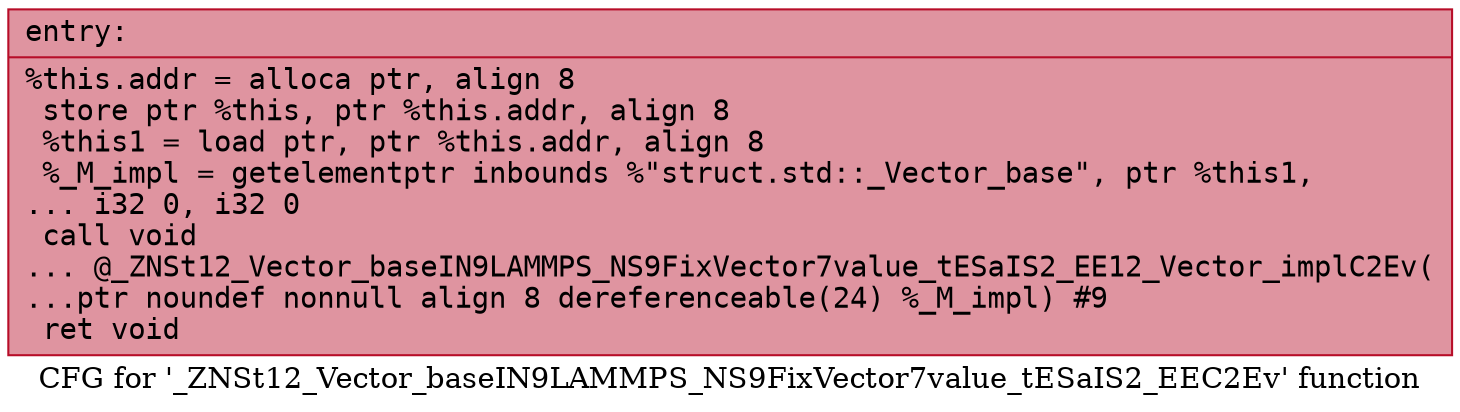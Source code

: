 digraph "CFG for '_ZNSt12_Vector_baseIN9LAMMPS_NS9FixVector7value_tESaIS2_EEC2Ev' function" {
	label="CFG for '_ZNSt12_Vector_baseIN9LAMMPS_NS9FixVector7value_tESaIS2_EEC2Ev' function";

	Node0x5634957642c0 [shape=record,color="#b70d28ff", style=filled, fillcolor="#b70d2870" fontname="Courier",label="{entry:\l|  %this.addr = alloca ptr, align 8\l  store ptr %this, ptr %this.addr, align 8\l  %this1 = load ptr, ptr %this.addr, align 8\l  %_M_impl = getelementptr inbounds %\"struct.std::_Vector_base\", ptr %this1,\l... i32 0, i32 0\l  call void\l... @_ZNSt12_Vector_baseIN9LAMMPS_NS9FixVector7value_tESaIS2_EE12_Vector_implC2Ev(\l...ptr noundef nonnull align 8 dereferenceable(24) %_M_impl) #9\l  ret void\l}"];
}
